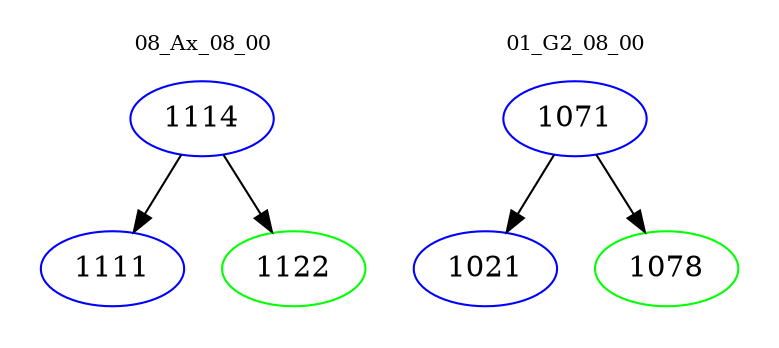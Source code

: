 digraph{
subgraph cluster_0 {
color = white
label = "08_Ax_08_00";
fontsize=10;
T0_1114 [label="1114", color="blue"]
T0_1114 -> T0_1111 [color="black"]
T0_1111 [label="1111", color="blue"]
T0_1114 -> T0_1122 [color="black"]
T0_1122 [label="1122", color="green"]
}
subgraph cluster_1 {
color = white
label = "01_G2_08_00";
fontsize=10;
T1_1071 [label="1071", color="blue"]
T1_1071 -> T1_1021 [color="black"]
T1_1021 [label="1021", color="blue"]
T1_1071 -> T1_1078 [color="black"]
T1_1078 [label="1078", color="green"]
}
}
